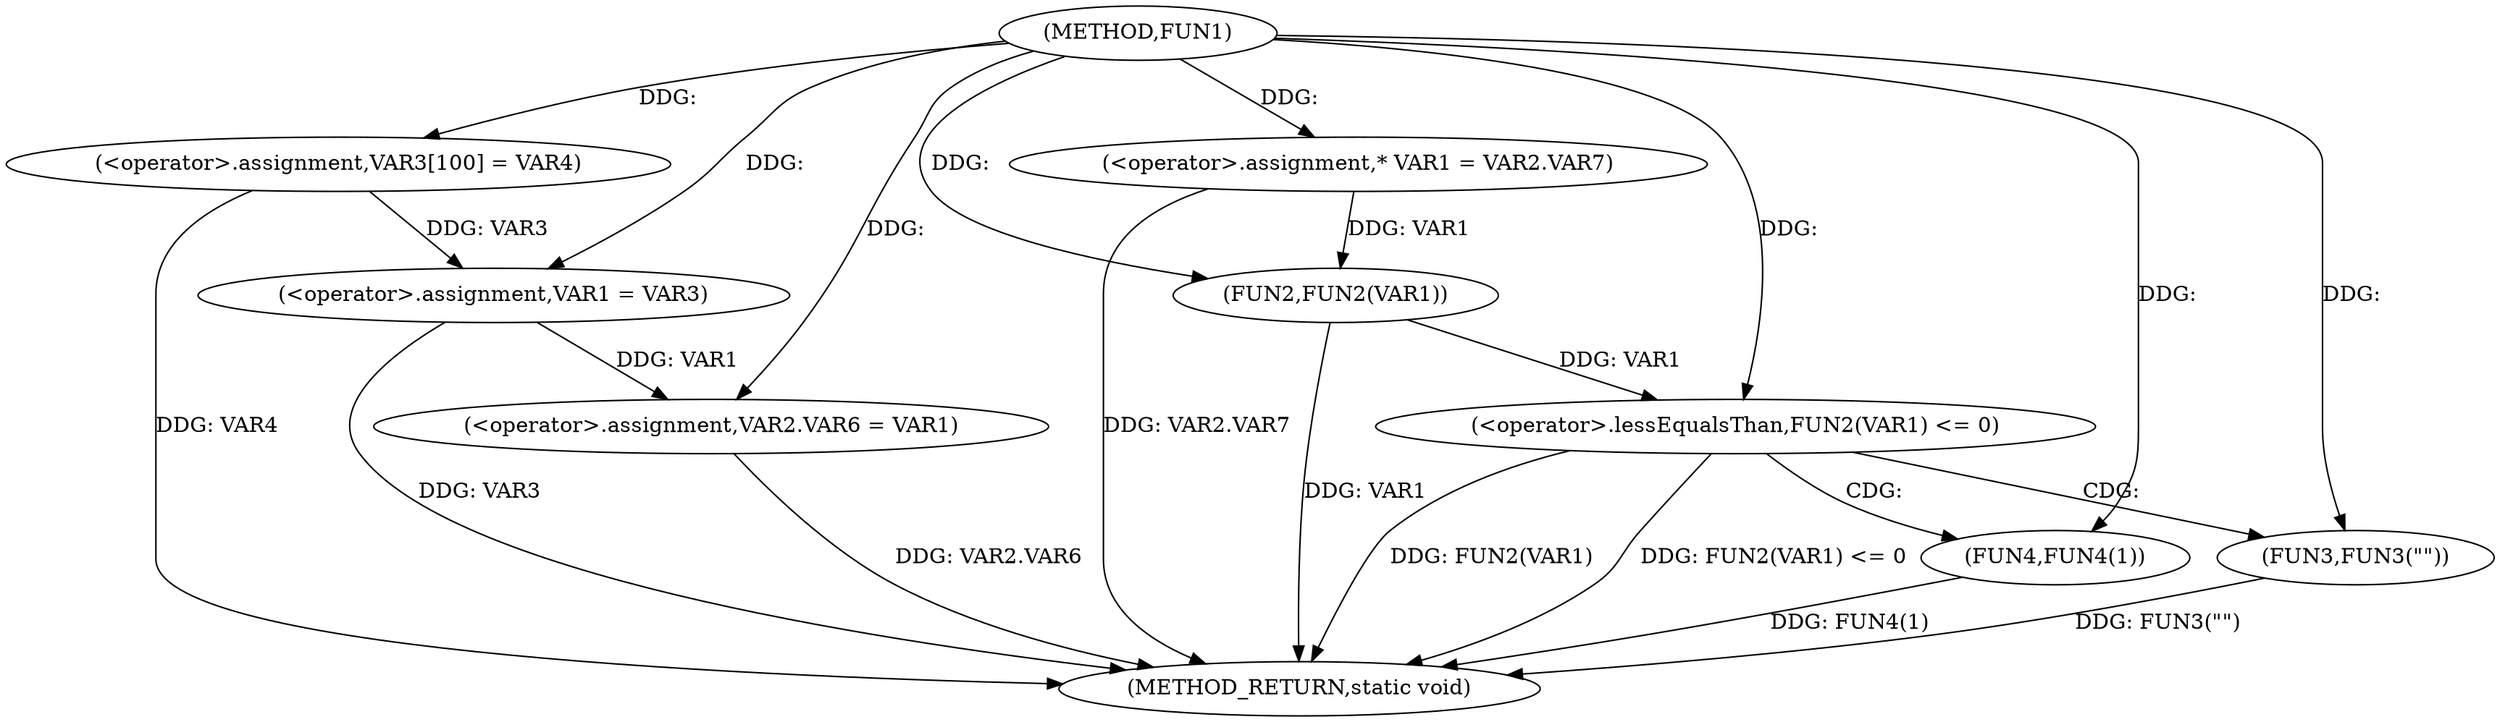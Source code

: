 digraph FUN1 {  
"1000100" [label = "(METHOD,FUN1)" ]
"1000133" [label = "(METHOD_RETURN,static void)" ]
"1000105" [label = "(<operator>.assignment,VAR3[100] = VAR4)" ]
"1000108" [label = "(<operator>.assignment,VAR1 = VAR3)" ]
"1000111" [label = "(<operator>.assignment,VAR2.VAR6 = VAR1)" ]
"1000118" [label = "(<operator>.assignment,* VAR1 = VAR2.VAR7)" ]
"1000124" [label = "(<operator>.lessEqualsThan,FUN2(VAR1) <= 0)" ]
"1000125" [label = "(FUN2,FUN2(VAR1))" ]
"1000129" [label = "(FUN3,FUN3(\"\"))" ]
"1000131" [label = "(FUN4,FUN4(1))" ]
  "1000125" -> "1000133"  [ label = "DDG: VAR1"] 
  "1000124" -> "1000133"  [ label = "DDG: FUN2(VAR1)"] 
  "1000105" -> "1000133"  [ label = "DDG: VAR4"] 
  "1000129" -> "1000133"  [ label = "DDG: FUN3(\"\")"] 
  "1000111" -> "1000133"  [ label = "DDG: VAR2.VAR6"] 
  "1000108" -> "1000133"  [ label = "DDG: VAR3"] 
  "1000118" -> "1000133"  [ label = "DDG: VAR2.VAR7"] 
  "1000131" -> "1000133"  [ label = "DDG: FUN4(1)"] 
  "1000124" -> "1000133"  [ label = "DDG: FUN2(VAR1) <= 0"] 
  "1000100" -> "1000105"  [ label = "DDG: "] 
  "1000105" -> "1000108"  [ label = "DDG: VAR3"] 
  "1000100" -> "1000108"  [ label = "DDG: "] 
  "1000108" -> "1000111"  [ label = "DDG: VAR1"] 
  "1000100" -> "1000111"  [ label = "DDG: "] 
  "1000100" -> "1000118"  [ label = "DDG: "] 
  "1000125" -> "1000124"  [ label = "DDG: VAR1"] 
  "1000118" -> "1000125"  [ label = "DDG: VAR1"] 
  "1000100" -> "1000125"  [ label = "DDG: "] 
  "1000100" -> "1000124"  [ label = "DDG: "] 
  "1000100" -> "1000129"  [ label = "DDG: "] 
  "1000100" -> "1000131"  [ label = "DDG: "] 
  "1000124" -> "1000129"  [ label = "CDG: "] 
  "1000124" -> "1000131"  [ label = "CDG: "] 
}
